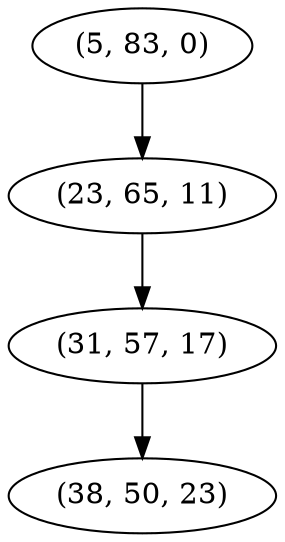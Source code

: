 digraph tree {
    "(5, 83, 0)";
    "(23, 65, 11)";
    "(31, 57, 17)";
    "(38, 50, 23)";
    "(5, 83, 0)" -> "(23, 65, 11)";
    "(23, 65, 11)" -> "(31, 57, 17)";
    "(31, 57, 17)" -> "(38, 50, 23)";
}
